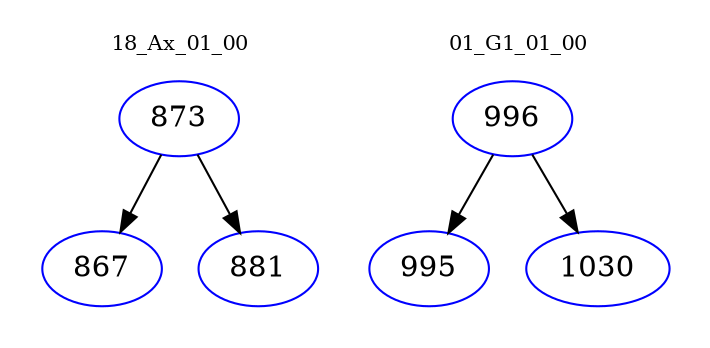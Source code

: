 digraph{
subgraph cluster_0 {
color = white
label = "18_Ax_01_00";
fontsize=10;
T0_873 [label="873", color="blue"]
T0_873 -> T0_867 [color="black"]
T0_867 [label="867", color="blue"]
T0_873 -> T0_881 [color="black"]
T0_881 [label="881", color="blue"]
}
subgraph cluster_1 {
color = white
label = "01_G1_01_00";
fontsize=10;
T1_996 [label="996", color="blue"]
T1_996 -> T1_995 [color="black"]
T1_995 [label="995", color="blue"]
T1_996 -> T1_1030 [color="black"]
T1_1030 [label="1030", color="blue"]
}
}
